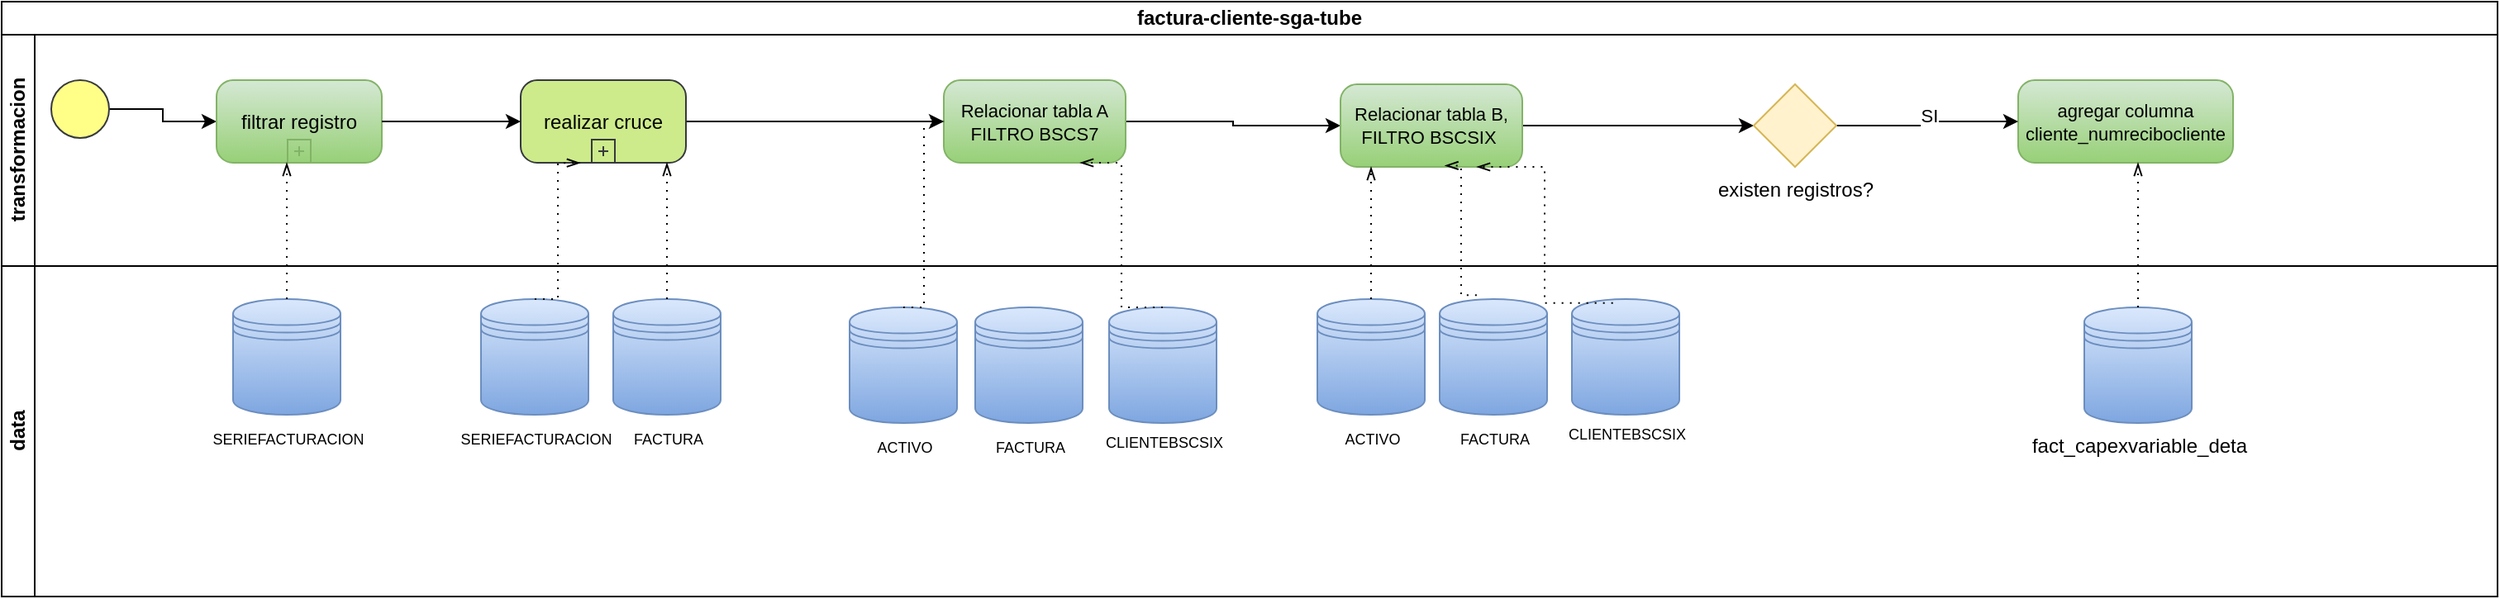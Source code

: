 <mxfile version="23.1.1" type="github">
  <diagram name="Página-1" id="yxYmzrYGNaenrbdBNbvY">
    <mxGraphModel dx="1050" dy="530" grid="1" gridSize="10" guides="1" tooltips="1" connect="1" arrows="1" fold="1" page="1" pageScale="1" pageWidth="827" pageHeight="1169" math="0" shadow="0">
      <root>
        <mxCell id="0" />
        <mxCell id="1" parent="0" />
        <mxCell id="GLRrDsP717pOL5Z_IYUO-1" value="factura-cliente-sga-tube" style="swimlane;html=1;childLayout=stackLayout;resizeParent=1;resizeParentMax=0;horizontal=1;startSize=20;horizontalStack=0;whiteSpace=wrap;" vertex="1" parent="1">
          <mxGeometry x="100" y="90" width="1510" height="360" as="geometry" />
        </mxCell>
        <mxCell id="GLRrDsP717pOL5Z_IYUO-2" value="transformacion" style="swimlane;html=1;startSize=20;horizontal=0;" vertex="1" parent="GLRrDsP717pOL5Z_IYUO-1">
          <mxGeometry y="20" width="1510" height="140" as="geometry" />
        </mxCell>
        <mxCell id="GLRrDsP717pOL5Z_IYUO-3" style="edgeStyle=orthogonalEdgeStyle;rounded=0;orthogonalLoop=1;jettySize=auto;html=1;" edge="1" parent="GLRrDsP717pOL5Z_IYUO-2" source="GLRrDsP717pOL5Z_IYUO-4" target="GLRrDsP717pOL5Z_IYUO-5">
          <mxGeometry relative="1" as="geometry" />
        </mxCell>
        <mxCell id="GLRrDsP717pOL5Z_IYUO-4" value="" style="points=[[0.145,0.145,0],[0.5,0,0],[0.855,0.145,0],[1,0.5,0],[0.855,0.855,0],[0.5,1,0],[0.145,0.855,0],[0,0.5,0]];shape=mxgraph.bpmn.event;html=1;verticalLabelPosition=bottom;labelBackgroundColor=#ffffff;verticalAlign=top;align=center;perimeter=ellipsePerimeter;outlineConnect=0;aspect=fixed;outline=standard;symbol=general;fillColor=#ffff88;strokeColor=#36393d;" vertex="1" parent="GLRrDsP717pOL5Z_IYUO-2">
          <mxGeometry x="30" y="27.5" width="35" height="35" as="geometry" />
        </mxCell>
        <mxCell id="GLRrDsP717pOL5Z_IYUO-5" value="filtrar registro" style="points=[[0.25,0,0],[0.5,0,0],[0.75,0,0],[1,0.25,0],[1,0.5,0],[1,0.75,0],[0.75,1,0],[0.5,1,0],[0.25,1,0],[0,0.75,0],[0,0.5,0],[0,0.25,0]];shape=mxgraph.bpmn.task;whiteSpace=wrap;rectStyle=rounded;size=10;html=1;container=1;expand=0;collapsible=0;taskMarker=abstract;isLoopSub=1;fillColor=#d5e8d4;gradientColor=#97d077;strokeColor=#82b366;" vertex="1" parent="GLRrDsP717pOL5Z_IYUO-2">
          <mxGeometry x="130" y="27.5" width="100" height="50" as="geometry" />
        </mxCell>
        <mxCell id="GLRrDsP717pOL5Z_IYUO-6" style="edgeStyle=orthogonalEdgeStyle;rounded=0;orthogonalLoop=1;jettySize=auto;html=1;" edge="1" parent="GLRrDsP717pOL5Z_IYUO-2" source="GLRrDsP717pOL5Z_IYUO-7" target="GLRrDsP717pOL5Z_IYUO-10">
          <mxGeometry relative="1" as="geometry" />
        </mxCell>
        <mxCell id="GLRrDsP717pOL5Z_IYUO-7" value="realizar cruce" style="points=[[0.25,0,0],[0.5,0,0],[0.75,0,0],[1,0.25,0],[1,0.5,0],[1,0.75,0],[0.75,1,0],[0.5,1,0],[0.25,1,0],[0,0.75,0],[0,0.5,0],[0,0.25,0]];shape=mxgraph.bpmn.task;whiteSpace=wrap;rectStyle=rounded;size=10;html=1;container=1;expand=0;collapsible=0;taskMarker=abstract;isLoopSub=1;fillColor=#cdeb8b;strokeColor=#36393d;" vertex="1" parent="GLRrDsP717pOL5Z_IYUO-2">
          <mxGeometry x="314" y="27.5" width="100" height="50" as="geometry" />
        </mxCell>
        <mxCell id="GLRrDsP717pOL5Z_IYUO-8" style="edgeStyle=orthogonalEdgeStyle;rounded=0;orthogonalLoop=1;jettySize=auto;html=1;entryX=0;entryY=0.5;entryDx=0;entryDy=0;entryPerimeter=0;" edge="1" parent="GLRrDsP717pOL5Z_IYUO-2" source="GLRrDsP717pOL5Z_IYUO-5" target="GLRrDsP717pOL5Z_IYUO-7">
          <mxGeometry relative="1" as="geometry" />
        </mxCell>
        <mxCell id="GLRrDsP717pOL5Z_IYUO-9" style="edgeStyle=orthogonalEdgeStyle;rounded=0;orthogonalLoop=1;jettySize=auto;html=1;" edge="1" parent="GLRrDsP717pOL5Z_IYUO-2" source="GLRrDsP717pOL5Z_IYUO-10" target="GLRrDsP717pOL5Z_IYUO-13">
          <mxGeometry relative="1" as="geometry" />
        </mxCell>
        <mxCell id="GLRrDsP717pOL5Z_IYUO-10" value="Relacionar tabla A&lt;br&gt;FILTRO&amp;nbsp;BSCS7" style="points=[[0.25,0,0],[0.5,0,0],[0.75,0,0],[1,0.25,0],[1,0.5,0],[1,0.75,0],[0.75,1,0],[0.5,1,0],[0.25,1,0],[0,0.75,0],[0,0.5,0],[0,0.25,0]];shape=mxgraph.bpmn.task;whiteSpace=wrap;rectStyle=rounded;size=10;html=1;container=1;expand=0;collapsible=0;taskMarker=abstract;fontSize=11;fillColor=#d5e8d4;gradientColor=#97d077;strokeColor=#82b366;" vertex="1" parent="GLRrDsP717pOL5Z_IYUO-2">
          <mxGeometry x="570" y="27.5" width="110" height="50" as="geometry" />
        </mxCell>
        <mxCell id="GLRrDsP717pOL5Z_IYUO-11" value="agregar columna&lt;br&gt;cliente_numrecibocliente" style="points=[[0.25,0,0],[0.5,0,0],[0.75,0,0],[1,0.25,0],[1,0.5,0],[1,0.75,0],[0.75,1,0],[0.5,1,0],[0.25,1,0],[0,0.75,0],[0,0.5,0],[0,0.25,0]];shape=mxgraph.bpmn.task;whiteSpace=wrap;rectStyle=rounded;size=10;html=1;container=1;expand=0;collapsible=0;taskMarker=abstract;fontSize=11;fillColor=#d5e8d4;gradientColor=#97d077;strokeColor=#82b366;" vertex="1" parent="GLRrDsP717pOL5Z_IYUO-2">
          <mxGeometry x="1220" y="27.5" width="130" height="50" as="geometry" />
        </mxCell>
        <mxCell id="GLRrDsP717pOL5Z_IYUO-12" style="edgeStyle=orthogonalEdgeStyle;rounded=0;orthogonalLoop=1;jettySize=auto;html=1;" edge="1" parent="GLRrDsP717pOL5Z_IYUO-2" source="GLRrDsP717pOL5Z_IYUO-13" target="GLRrDsP717pOL5Z_IYUO-16">
          <mxGeometry relative="1" as="geometry" />
        </mxCell>
        <mxCell id="GLRrDsP717pOL5Z_IYUO-13" value="Relacionar tabla B, FILTRO&amp;nbsp;BSCSIX&amp;nbsp;" style="points=[[0.25,0,0],[0.5,0,0],[0.75,0,0],[1,0.25,0],[1,0.5,0],[1,0.75,0],[0.75,1,0],[0.5,1,0],[0.25,1,0],[0,0.75,0],[0,0.5,0],[0,0.25,0]];shape=mxgraph.bpmn.task;whiteSpace=wrap;rectStyle=rounded;size=10;html=1;container=1;expand=0;collapsible=0;taskMarker=abstract;fontSize=11;fillColor=#d5e8d4;gradientColor=#97d077;strokeColor=#82b366;" vertex="1" parent="GLRrDsP717pOL5Z_IYUO-2">
          <mxGeometry x="810" y="30" width="110" height="50" as="geometry" />
        </mxCell>
        <mxCell id="GLRrDsP717pOL5Z_IYUO-14" style="edgeStyle=orthogonalEdgeStyle;rounded=0;orthogonalLoop=1;jettySize=auto;html=1;" edge="1" parent="GLRrDsP717pOL5Z_IYUO-2" source="GLRrDsP717pOL5Z_IYUO-16" target="GLRrDsP717pOL5Z_IYUO-11">
          <mxGeometry relative="1" as="geometry" />
        </mxCell>
        <mxCell id="GLRrDsP717pOL5Z_IYUO-15" value="SI" style="edgeLabel;html=1;align=center;verticalAlign=middle;resizable=0;points=[];" vertex="1" connectable="0" parent="GLRrDsP717pOL5Z_IYUO-14">
          <mxGeometry x="0.022" y="2" relative="1" as="geometry">
            <mxPoint x="1" y="-2" as="offset" />
          </mxGeometry>
        </mxCell>
        <mxCell id="GLRrDsP717pOL5Z_IYUO-16" value="existen registros?" style="points=[[0.25,0.25,0],[0.5,0,0],[0.75,0.25,0],[1,0.5,0],[0.75,0.75,0],[0.5,1,0],[0.25,0.75,0],[0,0.5,0]];shape=mxgraph.bpmn.gateway2;html=1;verticalLabelPosition=bottom;labelBackgroundColor=#ffffff;verticalAlign=top;align=center;perimeter=rhombusPerimeter;outlineConnect=0;outline=none;symbol=none;fillColor=#fff2cc;strokeColor=#d6b656;" vertex="1" parent="GLRrDsP717pOL5Z_IYUO-2">
          <mxGeometry x="1060" y="30" width="50" height="50" as="geometry" />
        </mxCell>
        <mxCell id="GLRrDsP717pOL5Z_IYUO-22" value="data" style="swimlane;html=1;startSize=20;horizontal=0;" vertex="1" parent="GLRrDsP717pOL5Z_IYUO-1">
          <mxGeometry y="160" width="1510" height="200" as="geometry" />
        </mxCell>
        <mxCell id="GLRrDsP717pOL5Z_IYUO-23" value="&lt;font style=&quot;font-size: 9px;&quot;&gt;SERIEFACTURACION&lt;/font&gt;" style="shape=datastore;html=1;labelPosition=center;verticalLabelPosition=bottom;align=center;verticalAlign=top;fillColor=#dae8fc;gradientColor=#7ea6e0;strokeColor=#6c8ebf;" vertex="1" parent="GLRrDsP717pOL5Z_IYUO-22">
          <mxGeometry x="140" y="20" width="65" height="70" as="geometry" />
        </mxCell>
        <mxCell id="GLRrDsP717pOL5Z_IYUO-24" value="&lt;font style=&quot;font-size: 9px;&quot;&gt;FACTURA&lt;/font&gt;" style="shape=datastore;html=1;labelPosition=center;verticalLabelPosition=bottom;align=center;verticalAlign=top;fillColor=#dae8fc;gradientColor=#7ea6e0;strokeColor=#6c8ebf;" vertex="1" parent="GLRrDsP717pOL5Z_IYUO-22">
          <mxGeometry x="370" y="20" width="65" height="70" as="geometry" />
        </mxCell>
        <mxCell id="GLRrDsP717pOL5Z_IYUO-25" value="&lt;font style=&quot;font-size: 9px;&quot;&gt;SERIEFACTURACION&lt;/font&gt;" style="shape=datastore;html=1;labelPosition=center;verticalLabelPosition=bottom;align=center;verticalAlign=top;fillColor=#dae8fc;gradientColor=#7ea6e0;strokeColor=#6c8ebf;" vertex="1" parent="GLRrDsP717pOL5Z_IYUO-22">
          <mxGeometry x="290" y="20" width="65" height="70" as="geometry" />
        </mxCell>
        <mxCell id="GLRrDsP717pOL5Z_IYUO-26" value="fact_capexvariable_deta" style="shape=datastore;html=1;labelPosition=center;verticalLabelPosition=bottom;align=center;verticalAlign=top;fillColor=#dae8fc;gradientColor=#7ea6e0;strokeColor=#6c8ebf;" vertex="1" parent="GLRrDsP717pOL5Z_IYUO-22">
          <mxGeometry x="1260" y="25" width="65" height="70" as="geometry" />
        </mxCell>
        <mxCell id="GLRrDsP717pOL5Z_IYUO-27" value="&lt;font style=&quot;font-size: 9px;&quot;&gt;ACTIVO&lt;/font&gt;" style="shape=datastore;html=1;labelPosition=center;verticalLabelPosition=bottom;align=center;verticalAlign=top;fillColor=#dae8fc;gradientColor=#7ea6e0;strokeColor=#6c8ebf;" vertex="1" parent="GLRrDsP717pOL5Z_IYUO-22">
          <mxGeometry x="513" y="25" width="65" height="70" as="geometry" />
        </mxCell>
        <mxCell id="GLRrDsP717pOL5Z_IYUO-28" value="&lt;font style=&quot;font-size: 9px;&quot;&gt;FACTURA&lt;/font&gt;" style="shape=datastore;html=1;labelPosition=center;verticalLabelPosition=bottom;align=center;verticalAlign=top;fillColor=#dae8fc;gradientColor=#7ea6e0;strokeColor=#6c8ebf;" vertex="1" parent="GLRrDsP717pOL5Z_IYUO-22">
          <mxGeometry x="589" y="25" width="65" height="70" as="geometry" />
        </mxCell>
        <mxCell id="GLRrDsP717pOL5Z_IYUO-29" value="CLIENTEBSCSIX" style="shape=datastore;html=1;labelPosition=center;verticalLabelPosition=bottom;align=center;verticalAlign=top;fontSize=9;fillColor=#dae8fc;gradientColor=#7ea6e0;strokeColor=#6c8ebf;" vertex="1" parent="GLRrDsP717pOL5Z_IYUO-22">
          <mxGeometry x="670" y="25" width="65" height="70" as="geometry" />
        </mxCell>
        <mxCell id="GLRrDsP717pOL5Z_IYUO-30" value="&lt;font style=&quot;font-size: 9px;&quot;&gt;ACTIVO&lt;/font&gt;" style="shape=datastore;html=1;labelPosition=center;verticalLabelPosition=bottom;align=center;verticalAlign=top;fillColor=#dae8fc;gradientColor=#7ea6e0;strokeColor=#6c8ebf;" vertex="1" parent="GLRrDsP717pOL5Z_IYUO-22">
          <mxGeometry x="796" y="20" width="65" height="70" as="geometry" />
        </mxCell>
        <mxCell id="GLRrDsP717pOL5Z_IYUO-31" value="&lt;font style=&quot;font-size: 9px;&quot;&gt;FACTURA&lt;/font&gt;" style="shape=datastore;html=1;labelPosition=center;verticalLabelPosition=bottom;align=center;verticalAlign=top;fillColor=#dae8fc;gradientColor=#7ea6e0;strokeColor=#6c8ebf;" vertex="1" parent="GLRrDsP717pOL5Z_IYUO-22">
          <mxGeometry x="870" y="20" width="65" height="70" as="geometry" />
        </mxCell>
        <mxCell id="GLRrDsP717pOL5Z_IYUO-32" value="CLIENTEBSCSIX" style="shape=datastore;html=1;labelPosition=center;verticalLabelPosition=bottom;align=center;verticalAlign=top;fontSize=9;fillColor=#dae8fc;gradientColor=#7ea6e0;strokeColor=#6c8ebf;" vertex="1" parent="GLRrDsP717pOL5Z_IYUO-22">
          <mxGeometry x="950" y="20" width="65" height="70" as="geometry" />
        </mxCell>
        <mxCell id="GLRrDsP717pOL5Z_IYUO-39" value="" style="edgeStyle=elbowEdgeStyle;fontSize=12;html=1;endFill=0;startFill=0;endSize=6;startSize=6;dashed=1;dashPattern=1 4;endArrow=openThin;startArrow=none;rounded=0;" edge="1" parent="GLRrDsP717pOL5Z_IYUO-1" source="GLRrDsP717pOL5Z_IYUO-26" target="GLRrDsP717pOL5Z_IYUO-11">
          <mxGeometry width="160" relative="1" as="geometry">
            <mxPoint x="1100" y="190" as="sourcePoint" />
            <mxPoint x="1120" y="190" as="targetPoint" />
          </mxGeometry>
        </mxCell>
        <mxCell id="GLRrDsP717pOL5Z_IYUO-40" value="" style="edgeStyle=elbowEdgeStyle;fontSize=12;html=1;endFill=0;startFill=0;endSize=6;startSize=6;dashed=1;dashPattern=1 4;endArrow=openThin;startArrow=none;rounded=0;exitX=0.5;exitY=0;exitDx=0;exitDy=0;" edge="1" parent="GLRrDsP717pOL5Z_IYUO-1" source="GLRrDsP717pOL5Z_IYUO-24" target="GLRrDsP717pOL5Z_IYUO-7">
          <mxGeometry width="160" relative="1" as="geometry">
            <mxPoint x="520" y="190" as="sourcePoint" />
            <mxPoint x="680" y="190" as="targetPoint" />
          </mxGeometry>
        </mxCell>
        <mxCell id="GLRrDsP717pOL5Z_IYUO-41" value="" style="edgeStyle=elbowEdgeStyle;fontSize=12;html=1;endFill=0;startFill=0;endSize=6;startSize=6;dashed=1;dashPattern=1 4;endArrow=openThin;startArrow=none;rounded=0;exitX=0.5;exitY=0;exitDx=0;exitDy=0;entryX=0.36;entryY=1.002;entryDx=0;entryDy=0;entryPerimeter=0;" edge="1" parent="GLRrDsP717pOL5Z_IYUO-1" source="GLRrDsP717pOL5Z_IYUO-25" target="GLRrDsP717pOL5Z_IYUO-7">
          <mxGeometry width="160" relative="1" as="geometry">
            <mxPoint x="520" y="190" as="sourcePoint" />
            <mxPoint x="680" y="190" as="targetPoint" />
          </mxGeometry>
        </mxCell>
        <mxCell id="GLRrDsP717pOL5Z_IYUO-42" value="" style="edgeStyle=elbowEdgeStyle;fontSize=12;html=1;endFill=0;startFill=0;endSize=6;startSize=6;dashed=1;dashPattern=1 4;endArrow=openThin;startArrow=none;rounded=0;exitX=0.5;exitY=0;exitDx=0;exitDy=0;" edge="1" parent="GLRrDsP717pOL5Z_IYUO-1" source="GLRrDsP717pOL5Z_IYUO-23" target="GLRrDsP717pOL5Z_IYUO-5">
          <mxGeometry width="160" relative="1" as="geometry">
            <mxPoint x="400" y="190" as="sourcePoint" />
            <mxPoint x="560" y="190" as="targetPoint" />
          </mxGeometry>
        </mxCell>
        <mxCell id="GLRrDsP717pOL5Z_IYUO-48" value="" style="edgeStyle=elbowEdgeStyle;fontSize=12;html=1;endFill=0;startFill=0;endSize=6;startSize=6;dashed=1;dashPattern=1 4;endArrow=openThin;startArrow=none;rounded=0;exitX=0.5;exitY=0;exitDx=0;exitDy=0;" edge="1" parent="GLRrDsP717pOL5Z_IYUO-1" source="GLRrDsP717pOL5Z_IYUO-27" target="GLRrDsP717pOL5Z_IYUO-10">
          <mxGeometry width="160" relative="1" as="geometry">
            <mxPoint x="610" y="190" as="sourcePoint" />
            <mxPoint x="770" y="190" as="targetPoint" />
          </mxGeometry>
        </mxCell>
        <mxCell id="GLRrDsP717pOL5Z_IYUO-49" value="" style="edgeStyle=elbowEdgeStyle;fontSize=12;html=1;endFill=0;startFill=0;endSize=6;startSize=6;dashed=1;dashPattern=1 4;endArrow=openThin;startArrow=none;rounded=0;entryX=0.75;entryY=1;entryDx=0;entryDy=0;entryPerimeter=0;exitX=0.5;exitY=0;exitDx=0;exitDy=0;" edge="1" parent="GLRrDsP717pOL5Z_IYUO-1" source="GLRrDsP717pOL5Z_IYUO-29" target="GLRrDsP717pOL5Z_IYUO-10">
          <mxGeometry width="160" relative="1" as="geometry">
            <mxPoint x="610" y="190" as="sourcePoint" />
            <mxPoint x="770" y="190" as="targetPoint" />
          </mxGeometry>
        </mxCell>
        <mxCell id="GLRrDsP717pOL5Z_IYUO-50" value="" style="edgeStyle=elbowEdgeStyle;fontSize=12;html=1;endFill=0;startFill=0;endSize=6;startSize=6;dashed=1;dashPattern=1 4;endArrow=openThin;startArrow=none;rounded=0;exitX=0.5;exitY=0;exitDx=0;exitDy=0;" edge="1" parent="GLRrDsP717pOL5Z_IYUO-1" source="GLRrDsP717pOL5Z_IYUO-30" target="GLRrDsP717pOL5Z_IYUO-13">
          <mxGeometry width="160" relative="1" as="geometry">
            <mxPoint x="610" y="190" as="sourcePoint" />
            <mxPoint x="770" y="190" as="targetPoint" />
          </mxGeometry>
        </mxCell>
        <mxCell id="GLRrDsP717pOL5Z_IYUO-51" value="" style="edgeStyle=elbowEdgeStyle;fontSize=12;html=1;endFill=0;startFill=0;endSize=6;startSize=6;dashed=1;dashPattern=1 4;endArrow=openThin;startArrow=none;rounded=0;entryX=0.575;entryY=0.984;entryDx=0;entryDy=0;entryPerimeter=0;exitX=0.345;exitY=-0.034;exitDx=0;exitDy=0;exitPerimeter=0;" edge="1" parent="GLRrDsP717pOL5Z_IYUO-1" source="GLRrDsP717pOL5Z_IYUO-31" target="GLRrDsP717pOL5Z_IYUO-13">
          <mxGeometry width="160" relative="1" as="geometry">
            <mxPoint x="610" y="190" as="sourcePoint" />
            <mxPoint x="770" y="190" as="targetPoint" />
          </mxGeometry>
        </mxCell>
        <mxCell id="GLRrDsP717pOL5Z_IYUO-52" value="" style="edgeStyle=elbowEdgeStyle;fontSize=12;html=1;endFill=0;startFill=0;endSize=6;startSize=6;dashed=1;dashPattern=1 4;endArrow=openThin;startArrow=none;rounded=0;entryX=0.75;entryY=1;entryDx=0;entryDy=0;entryPerimeter=0;exitX=0.382;exitY=0.034;exitDx=0;exitDy=0;exitPerimeter=0;" edge="1" parent="GLRrDsP717pOL5Z_IYUO-1" source="GLRrDsP717pOL5Z_IYUO-32" target="GLRrDsP717pOL5Z_IYUO-13">
          <mxGeometry width="160" relative="1" as="geometry">
            <mxPoint x="610" y="190" as="sourcePoint" />
            <mxPoint x="770" y="190" as="targetPoint" />
          </mxGeometry>
        </mxCell>
      </root>
    </mxGraphModel>
  </diagram>
</mxfile>
